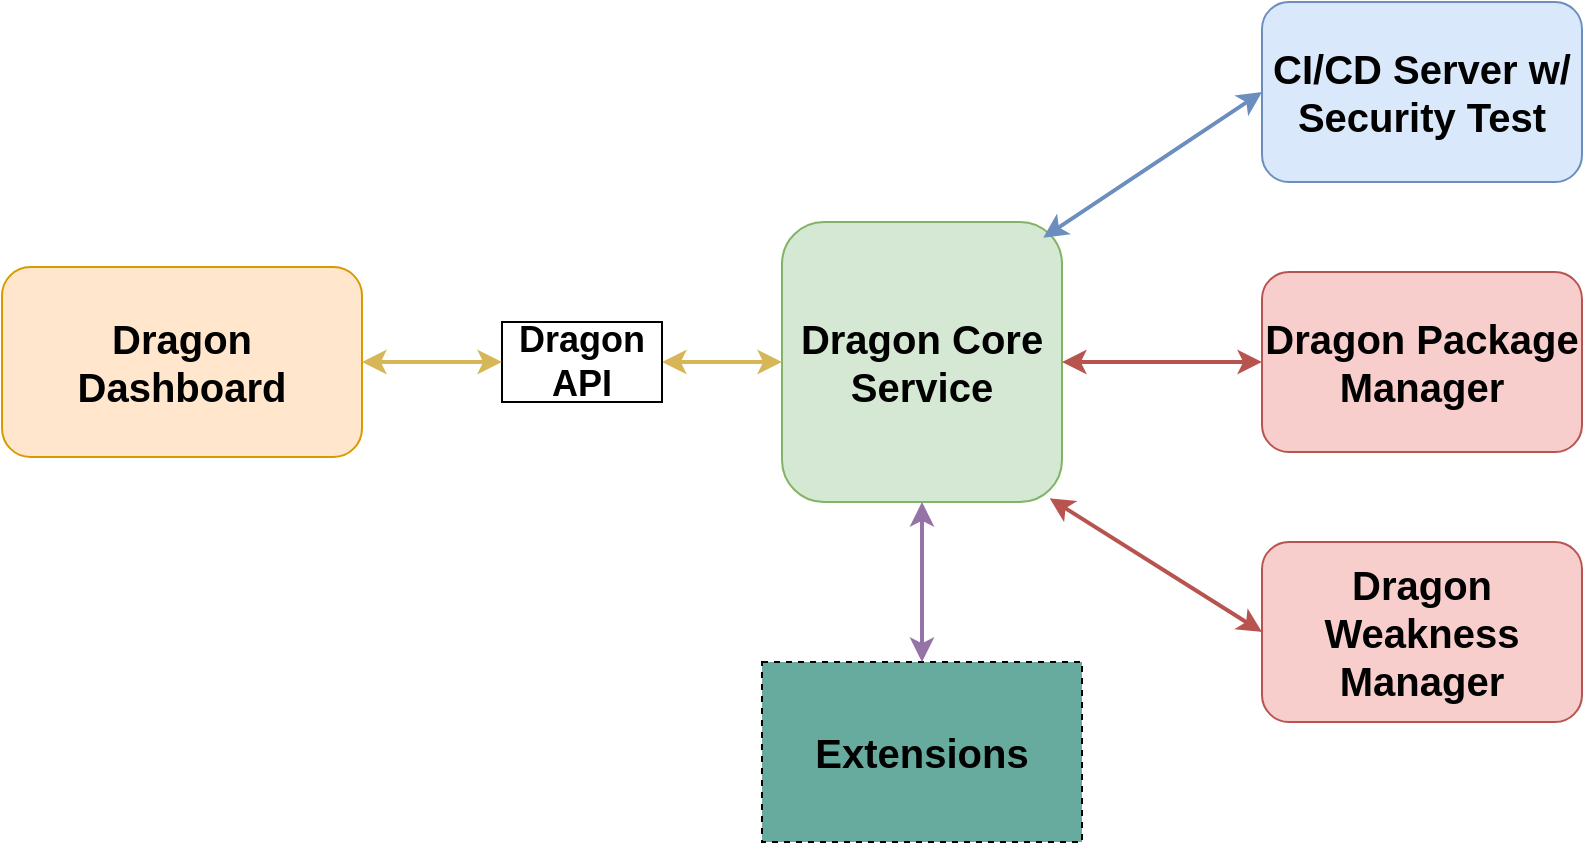 <mxfile version="13.5.5" type="github">
  <diagram id="C5RBs43oDa-KdzZeNtuy" name="Page-1">
    <mxGraphModel dx="1865" dy="676" grid="1" gridSize="10" guides="1" tooltips="1" connect="1" arrows="1" fold="1" page="1" pageScale="1" pageWidth="827" pageHeight="1169" math="0" shadow="0">
      <root>
        <mxCell id="WIyWlLk6GJQsqaUBKTNV-0" />
        <mxCell id="WIyWlLk6GJQsqaUBKTNV-1" parent="WIyWlLk6GJQsqaUBKTNV-0" />
        <mxCell id="WIyWlLk6GJQsqaUBKTNV-11" value="Dragon Core Service" style="rounded=1;whiteSpace=wrap;html=1;fontSize=20;glass=0;strokeWidth=1;shadow=0;fillColor=#d5e8d4;strokeColor=#82b366;fontStyle=1" parent="WIyWlLk6GJQsqaUBKTNV-1" vertex="1">
          <mxGeometry x="330" y="260" width="140" height="140" as="geometry" />
        </mxCell>
        <mxCell id="JgMOYt_WV_tY0wUPM0YX-0" value="CI/CD Server w/ Security Test" style="rounded=1;whiteSpace=wrap;html=1;fontSize=20;fontStyle=1;fillColor=#dae8fc;strokeColor=#6c8ebf;" parent="WIyWlLk6GJQsqaUBKTNV-1" vertex="1">
          <mxGeometry x="570" y="150" width="160" height="90" as="geometry" />
        </mxCell>
        <mxCell id="JgMOYt_WV_tY0wUPM0YX-1" value="Dragon Package Manager" style="rounded=1;whiteSpace=wrap;html=1;fontStyle=1;fontSize=20;fillColor=#f8cecc;strokeColor=#b85450;" parent="WIyWlLk6GJQsqaUBKTNV-1" vertex="1">
          <mxGeometry x="570" y="285" width="160" height="90" as="geometry" />
        </mxCell>
        <mxCell id="JgMOYt_WV_tY0wUPM0YX-2" value="Dragon Dashboard" style="rounded=1;whiteSpace=wrap;html=1;fontSize=20;fontStyle=1;fillColor=#ffe6cc;strokeColor=#d79b00;" parent="WIyWlLk6GJQsqaUBKTNV-1" vertex="1">
          <mxGeometry x="-60" y="282.5" width="180" height="95" as="geometry" />
        </mxCell>
        <mxCell id="JgMOYt_WV_tY0wUPM0YX-3" value="Dragon Weakness Manager" style="rounded=1;whiteSpace=wrap;html=1;fontSize=20;fillColor=#f8cecc;strokeColor=#b85450;fontStyle=1" parent="WIyWlLk6GJQsqaUBKTNV-1" vertex="1">
          <mxGeometry x="570" y="420" width="160" height="90" as="geometry" />
        </mxCell>
        <mxCell id="JgMOYt_WV_tY0wUPM0YX-7" value="" style="endArrow=classic;startArrow=classic;html=1;entryX=0;entryY=0.5;entryDx=0;entryDy=0;exitX=1;exitY=0.5;exitDx=0;exitDy=0;strokeWidth=2;fillColor=#fff2cc;strokeColor=#d6b656;" parent="WIyWlLk6GJQsqaUBKTNV-1" source="JgMOYt_WV_tY0wUPM0YX-12" target="WIyWlLk6GJQsqaUBKTNV-11" edge="1">
          <mxGeometry width="50" height="50" relative="1" as="geometry">
            <mxPoint x="250" y="360" as="sourcePoint" />
            <mxPoint x="300" y="310" as="targetPoint" />
          </mxGeometry>
        </mxCell>
        <mxCell id="JgMOYt_WV_tY0wUPM0YX-12" value="Dragon API" style="rounded=0;whiteSpace=wrap;html=1;fontSize=18;fontStyle=1" parent="WIyWlLk6GJQsqaUBKTNV-1" vertex="1">
          <mxGeometry x="190" y="310" width="80" height="40" as="geometry" />
        </mxCell>
        <mxCell id="JgMOYt_WV_tY0wUPM0YX-13" value="" style="endArrow=classic;startArrow=classic;html=1;entryX=0;entryY=0.5;entryDx=0;entryDy=0;exitX=1;exitY=0.5;exitDx=0;exitDy=0;strokeWidth=2;fillColor=#fff2cc;strokeColor=#d6b656;" parent="WIyWlLk6GJQsqaUBKTNV-1" source="JgMOYt_WV_tY0wUPM0YX-2" target="JgMOYt_WV_tY0wUPM0YX-12" edge="1">
          <mxGeometry width="50" height="50" relative="1" as="geometry">
            <mxPoint x="120" y="330" as="sourcePoint" />
            <mxPoint x="330" y="330" as="targetPoint" />
          </mxGeometry>
        </mxCell>
        <mxCell id="JgMOYt_WV_tY0wUPM0YX-14" value="" style="endArrow=classic;startArrow=classic;html=1;strokeWidth=2;entryX=0;entryY=0.5;entryDx=0;entryDy=0;exitX=0.933;exitY=0.056;exitDx=0;exitDy=0;exitPerimeter=0;fillColor=#dae8fc;strokeColor=#6c8ebf;" parent="WIyWlLk6GJQsqaUBKTNV-1" source="WIyWlLk6GJQsqaUBKTNV-11" target="JgMOYt_WV_tY0wUPM0YX-0" edge="1">
          <mxGeometry width="50" height="50" relative="1" as="geometry">
            <mxPoint x="460" y="270" as="sourcePoint" />
            <mxPoint x="510" y="220" as="targetPoint" />
          </mxGeometry>
        </mxCell>
        <mxCell id="JgMOYt_WV_tY0wUPM0YX-15" value="" style="endArrow=classic;startArrow=classic;html=1;strokeWidth=2;exitX=1;exitY=0.5;exitDx=0;exitDy=0;entryX=0;entryY=0.5;entryDx=0;entryDy=0;fillColor=#f8cecc;strokeColor=#b85450;" parent="WIyWlLk6GJQsqaUBKTNV-1" source="WIyWlLk6GJQsqaUBKTNV-11" target="JgMOYt_WV_tY0wUPM0YX-1" edge="1">
          <mxGeometry width="50" height="50" relative="1" as="geometry">
            <mxPoint x="500" y="360" as="sourcePoint" />
            <mxPoint x="550" y="310" as="targetPoint" />
          </mxGeometry>
        </mxCell>
        <mxCell id="JgMOYt_WV_tY0wUPM0YX-16" value="" style="endArrow=classic;startArrow=classic;html=1;strokeWidth=2;exitX=0.956;exitY=0.987;exitDx=0;exitDy=0;exitPerimeter=0;entryX=0;entryY=0.5;entryDx=0;entryDy=0;fillColor=#f8cecc;strokeColor=#b85450;" parent="WIyWlLk6GJQsqaUBKTNV-1" source="WIyWlLk6GJQsqaUBKTNV-11" target="JgMOYt_WV_tY0wUPM0YX-3" edge="1">
          <mxGeometry width="50" height="50" relative="1" as="geometry">
            <mxPoint x="480" y="470" as="sourcePoint" />
            <mxPoint x="530" y="420" as="targetPoint" />
          </mxGeometry>
        </mxCell>
        <mxCell id="JgMOYt_WV_tY0wUPM0YX-17" value="Extensions" style="rounded=1;whiteSpace=wrap;html=1;fontSize=20;dashed=1;fillColor=#67AB9F;arcSize=0;fontStyle=1" parent="WIyWlLk6GJQsqaUBKTNV-1" vertex="1">
          <mxGeometry x="320" y="480" width="160" height="90" as="geometry" />
        </mxCell>
        <mxCell id="JgMOYt_WV_tY0wUPM0YX-18" value="" style="endArrow=classic;startArrow=classic;html=1;strokeWidth=2;fontSize=20;entryX=0.5;entryY=1;entryDx=0;entryDy=0;exitX=0.5;exitY=0;exitDx=0;exitDy=0;fillColor=#e1d5e7;strokeColor=#9673a6;" parent="WIyWlLk6GJQsqaUBKTNV-1" source="JgMOYt_WV_tY0wUPM0YX-17" target="WIyWlLk6GJQsqaUBKTNV-11" edge="1">
          <mxGeometry width="50" height="50" relative="1" as="geometry">
            <mxPoint x="370" y="450" as="sourcePoint" />
            <mxPoint x="420" y="400" as="targetPoint" />
          </mxGeometry>
        </mxCell>
      </root>
    </mxGraphModel>
  </diagram>
</mxfile>
